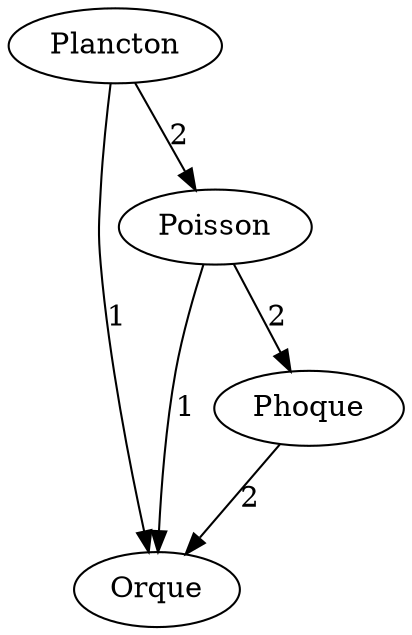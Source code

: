 digraph G {
    Plancton -> Orque [label="1"];
    Plancton -> Poisson [label="2"];
    Poisson -> Phoque [label="2"];
    Poisson -> Orque [label="1"];
    Phoque -> Orque [label="2"];
}
